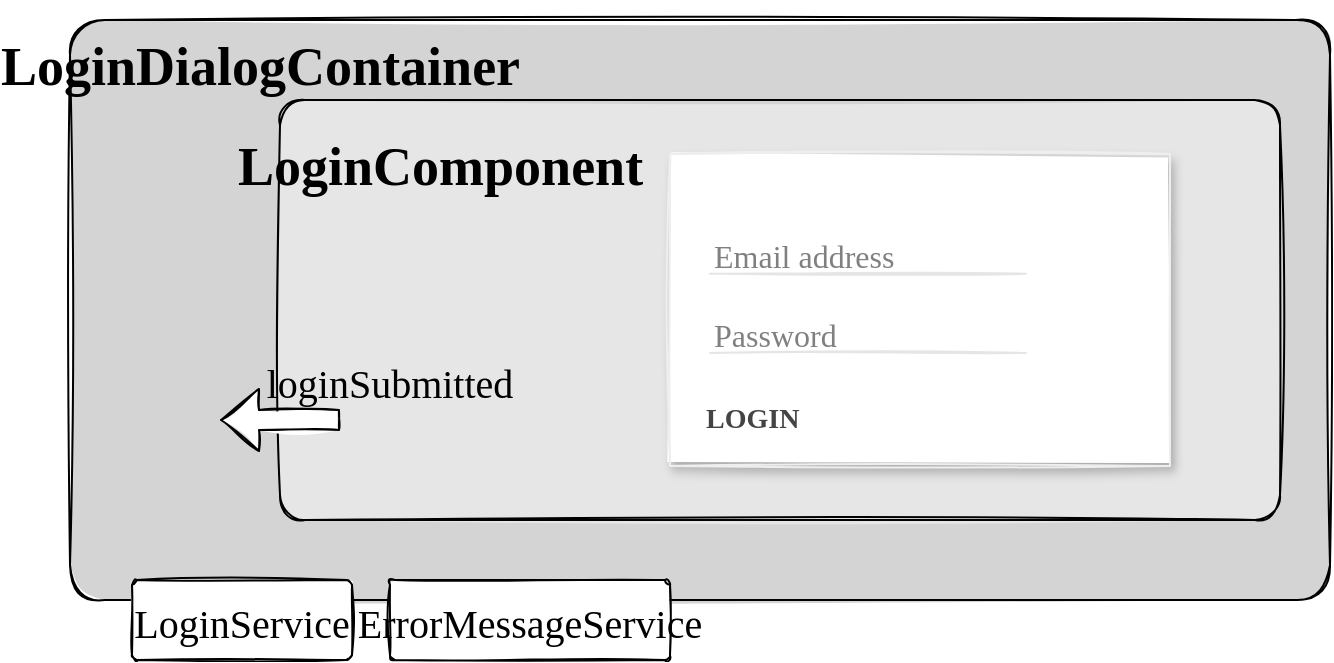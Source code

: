 <mxfile version="14.4.3" type="device"><diagram name="Page-1" id="12e1b939-464a-85fe-373e-61e167be1490"><mxGraphModel dx="1106" dy="980" grid="1" gridSize="10" guides="1" tooltips="1" connect="1" arrows="1" fold="1" page="1" pageScale="1.5" pageWidth="1169" pageHeight="826" background="#ffffff" math="0" shadow="0"><root><mxCell id="0"/><mxCell id="1" parent="0"/><mxCell id="jwE3f3mUowRFma3KXEyU-1" value="" style="rounded=1;shadow=0;strokeWidth=1;fontSize=20;align=center;sketch=1;glass=0;fillStyle=solid;arcSize=6;fillColor=#D4D4D4;" parent="1" vertex="1"><mxGeometry x="60" y="520" width="630" height="290" as="geometry"/></mxCell><mxCell id="jwE3f3mUowRFma3KXEyU-2" value="LoginDialogContainer" style="text;strokeColor=none;fillColor=none;align=center;verticalAlign=middle;rounded=0;shadow=0;fontSize=27;fontStyle=1;fontFamily=SS Soapy Hands;" parent="1" vertex="1"><mxGeometry x="99.999" y="510" width="110.578" height="60" as="geometry"/></mxCell><mxCell id="jwE3f3mUowRFma3KXEyU-5" value="" style="rounded=1;shadow=0;strokeWidth=1;fontSize=20;align=center;sketch=1;glass=0;fillStyle=solid;arcSize=6;fillColor=#E6E6E6;" parent="1" vertex="1"><mxGeometry x="165" y="560" width="500" height="210" as="geometry"/></mxCell><mxCell id="jwE3f3mUowRFma3KXEyU-8" value="LoginService" style="rounded=1;shadow=0;strokeWidth=1;fontSize=20;align=center;sketch=1;glass=0;fillStyle=solid;arcSize=6;fontFamily=SS Soapy Hands;" parent="1" vertex="1"><mxGeometry x="91" y="800" width="110" height="40" as="geometry"/></mxCell><mxCell id="jwE3f3mUowRFma3KXEyU-9" value="LoginComponent" style="text;strokeColor=none;fillColor=none;align=center;verticalAlign=middle;rounded=0;shadow=0;fontSize=27;fontStyle=1;fontFamily=SS Soapy Hands;" parent="1" vertex="1"><mxGeometry x="189.999" y="560" width="110.578" height="60" as="geometry"/></mxCell><mxCell id="jwE3f3mUowRFma3KXEyU-16" value="" style="shape=flexArrow;endArrow=classic;html=1;fontFamily=SS Soapy Hands;sketch=1;fillColor=#ffffff;" parent="1" edge="1"><mxGeometry width="50" height="50" relative="1" as="geometry"><mxPoint x="195" y="720" as="sourcePoint"/><mxPoint x="135" y="720" as="targetPoint"/></mxGeometry></mxCell><mxCell id="jwE3f3mUowRFma3KXEyU-20" value="loginSubmitted" style="text;strokeColor=none;fillColor=none;align=center;verticalAlign=middle;rounded=0;shadow=0;glass=0;sketch=0;fontFamily=SS Soapy Hands;fontSize=20;" parent="1" vertex="1"><mxGeometry x="200" y="690" width="40" height="20" as="geometry"/></mxCell><mxCell id="yNefNZpeiGtpH-sil5DH-1" value="ErrorMessageService" style="rounded=1;shadow=0;strokeWidth=1;fontSize=20;align=center;sketch=1;glass=0;fillStyle=solid;arcSize=6;fontFamily=SS Soapy Hands;" parent="1" vertex="1"><mxGeometry x="220" y="800" width="140" height="40" as="geometry"/></mxCell><mxCell id="yNefNZpeiGtpH-sil5DH-13" value="" style="shape=rect;fillColor=#ffffff;strokeColor=#eeeeee;shadow=1;sketch=1;" parent="1" vertex="1"><mxGeometry x="360" y="587" width="250" height="156" as="geometry"/></mxCell><mxCell id="yNefNZpeiGtpH-sil5DH-18" value="LOGIN" style="text;fontColor=#444444;fontSize=14;fontStyle=1;verticalAlign=middle;spacingBottom=2;spacingLeft=16;resizeWidth=1;fontFamily=SS Soapy Hands;" parent="yNefNZpeiGtpH-sil5DH-13" vertex="1"><mxGeometry y="1" width="250" height="48" relative="1" as="geometry"><mxPoint y="-48" as="offset"/></mxGeometry></mxCell><mxCell id="yNefNZpeiGtpH-sil5DH-19" value="" style="group;sketch=1;" parent="yNefNZpeiGtpH-sil5DH-13" vertex="1" connectable="0"><mxGeometry x="20.0" y="40.001" width="157.895" height="62.797" as="geometry"/></mxCell><mxCell id="yNefNZpeiGtpH-sil5DH-4" value="Email address" style="text;fontColor=#808080;fontSize=16;verticalAlign=middle;strokeColor=none;fillColor=none;sketch=0;fontFamily=SS Soapy Hands;" parent="yNefNZpeiGtpH-sil5DH-19" vertex="1"><mxGeometry width="157.895" height="19.831" as="geometry"/></mxCell><mxCell id="yNefNZpeiGtpH-sil5DH-5" value="" style="dashed=0;shape=line;strokeWidth=1;noLabel=1;strokeColor=#cccccc;opacity=50;sketch=1;" parent="yNefNZpeiGtpH-sil5DH-19" vertex="1"><mxGeometry y="16.525" width="157.895" height="6.61" as="geometry"/></mxCell><mxCell id="yNefNZpeiGtpH-sil5DH-11" value="Password" style="text;fontColor=#808080;fontSize=16;verticalAlign=middle;strokeColor=none;fillColor=none;sketch=0;fontFamily=SS Soapy Hands;" parent="yNefNZpeiGtpH-sil5DH-19" vertex="1"><mxGeometry y="39.661" width="157.895" height="19.831" as="geometry"/></mxCell><mxCell id="yNefNZpeiGtpH-sil5DH-12" value="" style="dashed=0;shape=line;strokeWidth=1;noLabel=1;strokeColor=#cccccc;opacity=50;sketch=1;" parent="yNefNZpeiGtpH-sil5DH-19" vertex="1"><mxGeometry y="56.186" width="157.895" height="6.61" as="geometry"/></mxCell></root></mxGraphModel></diagram></mxfile>
